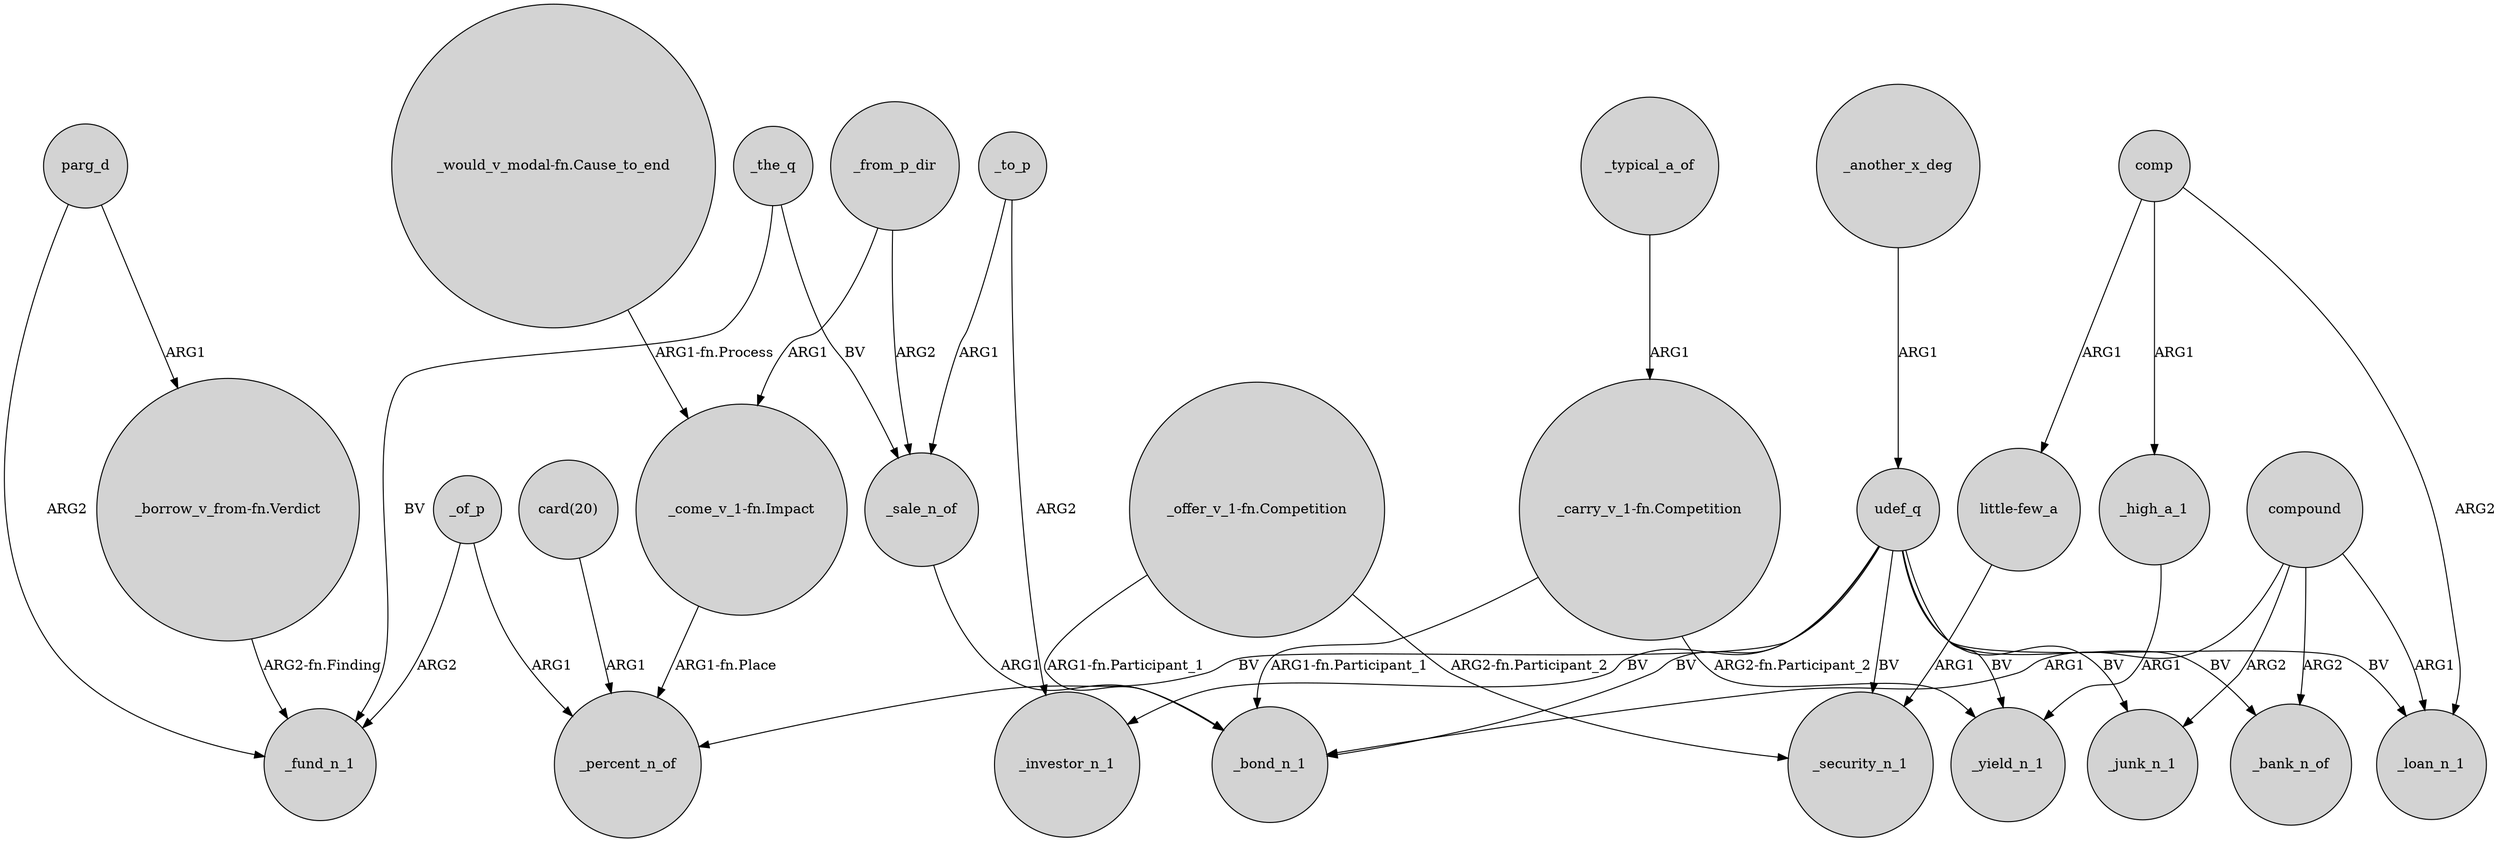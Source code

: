 digraph {
	node [shape=circle style=filled]
	"_borrow_v_from-fn.Verdict" -> _fund_n_1 [label="ARG2-fn.Finding"]
	parg_d -> "_borrow_v_from-fn.Verdict" [label=ARG1]
	udef_q -> _bond_n_1 [label=BV]
	_the_q -> _fund_n_1 [label=BV]
	"card(20)" -> _percent_n_of [label=ARG1]
	"_would_v_modal-fn.Cause_to_end" -> "_come_v_1-fn.Impact" [label="ARG1-fn.Process"]
	udef_q -> _loan_n_1 [label=BV]
	_from_p_dir -> "_come_v_1-fn.Impact" [label=ARG1]
	compound -> _bond_n_1 [label=ARG1]
	"_carry_v_1-fn.Competition" -> _bond_n_1 [label="ARG1-fn.Participant_1"]
	_of_p -> _fund_n_1 [label=ARG2]
	udef_q -> _bank_n_of [label=BV]
	_typical_a_of -> "_carry_v_1-fn.Competition" [label=ARG1]
	compound -> _junk_n_1 [label=ARG2]
	"_carry_v_1-fn.Competition" -> _yield_n_1 [label="ARG2-fn.Participant_2"]
	udef_q -> _security_n_1 [label=BV]
	_to_p -> _investor_n_1 [label=ARG2]
	_of_p -> _percent_n_of [label=ARG1]
	_from_p_dir -> _sale_n_of [label=ARG2]
	_to_p -> _sale_n_of [label=ARG1]
	_sale_n_of -> _bond_n_1 [label=ARG1]
	parg_d -> _fund_n_1 [label=ARG2]
	"little-few_a" -> _security_n_1 [label=ARG1]
	udef_q -> _percent_n_of [label=BV]
	compound -> _loan_n_1 [label=ARG1]
	comp -> _high_a_1 [label=ARG1]
	udef_q -> _yield_n_1 [label=BV]
	"_offer_v_1-fn.Competition" -> _bond_n_1 [label="ARG1-fn.Participant_1"]
	_high_a_1 -> _yield_n_1 [label=ARG1]
	comp -> "little-few_a" [label=ARG1]
	udef_q -> _junk_n_1 [label=BV]
	_another_x_deg -> udef_q [label=ARG1]
	"_come_v_1-fn.Impact" -> _percent_n_of [label="ARG1-fn.Place"]
	udef_q -> _investor_n_1 [label=BV]
	_the_q -> _sale_n_of [label=BV]
	"_offer_v_1-fn.Competition" -> _security_n_1 [label="ARG2-fn.Participant_2"]
	compound -> _bank_n_of [label=ARG2]
	comp -> _loan_n_1 [label=ARG2]
}

